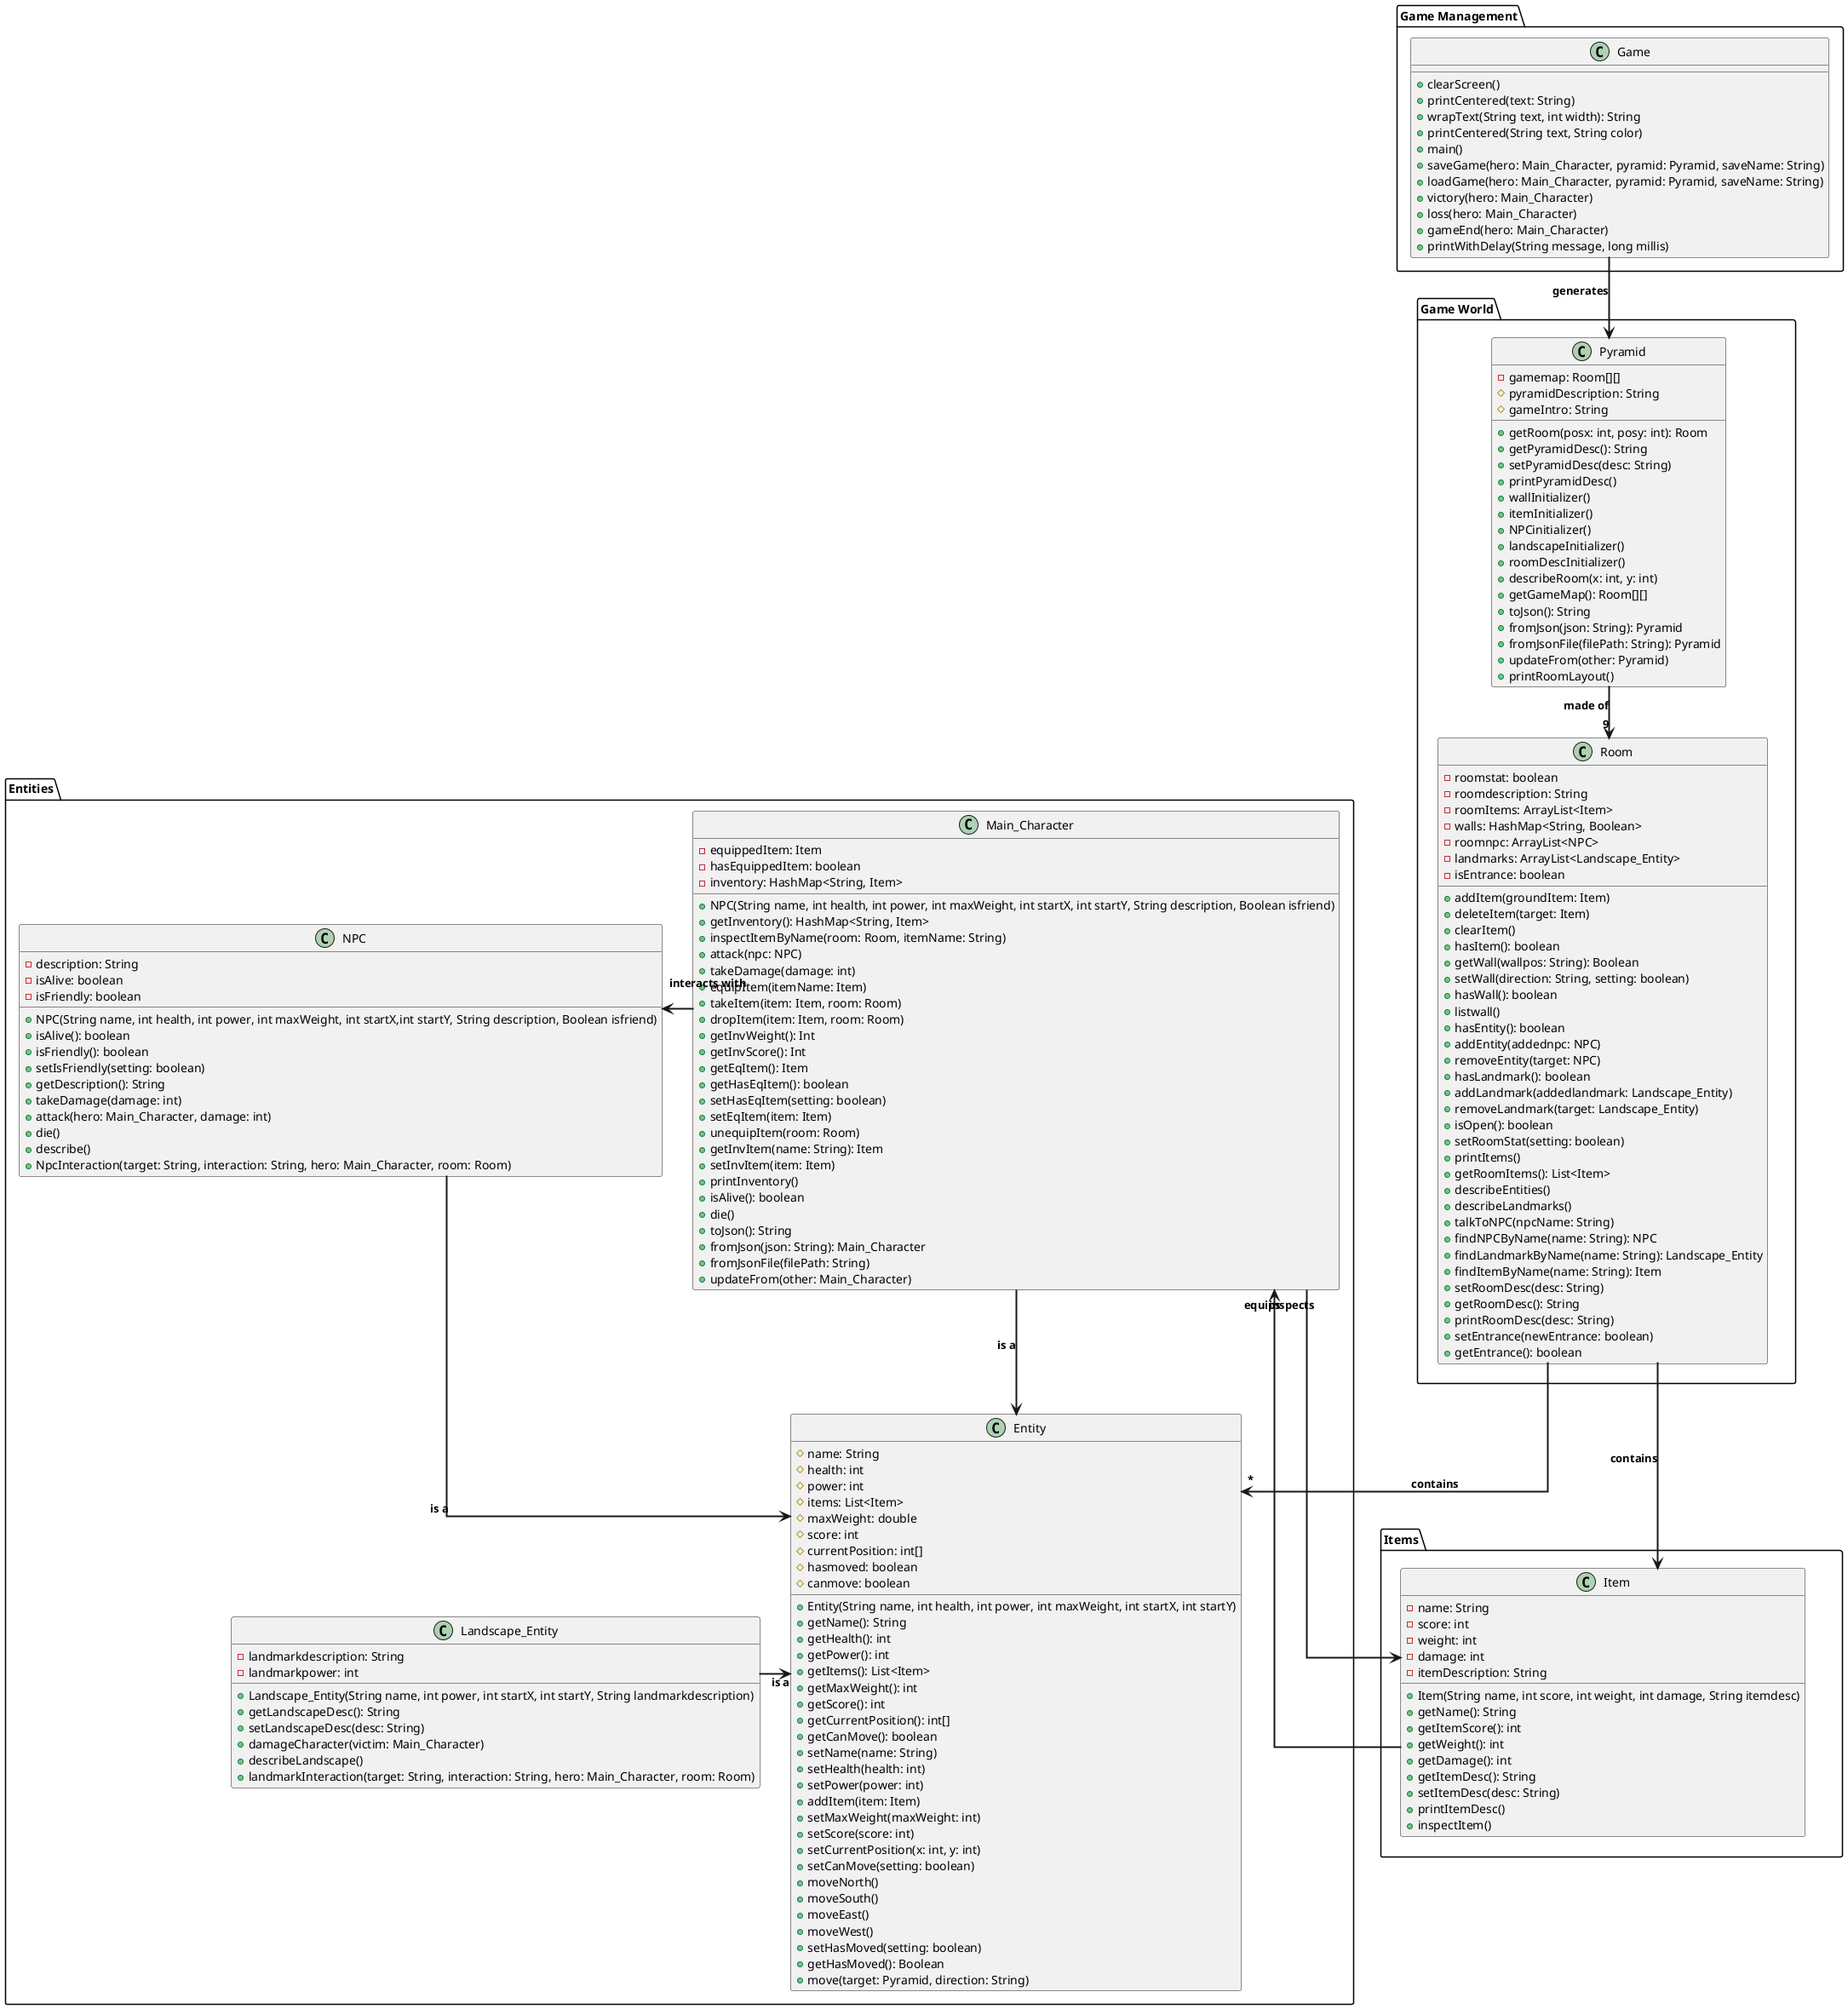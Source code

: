 @startuml Design Class Model
skinparam linetype ortho

skinparam Arrow {
  Thickness 2
  FontStyle Bold
}

package "Game Management" {
  class Game {
      + clearScreen()
      + printCentered(text: String)
      + wrapText(String text, int width): String
      + printCentered(String text, String color)
      + main()
      + saveGame(hero: Main_Character, pyramid: Pyramid, saveName: String)
      + loadGame(hero: Main_Character, pyramid: Pyramid, saveName: String)
      + victory(hero: Main_Character)
      + loss(hero: Main_Character)
      + gameEnd(hero: Main_Character)
      + printWithDelay(String message, long millis) 
  }
}
package "Game World" {
  class Pyramid {
      - gamemap: Room[][]
      # pyramidDescription: String
      # gameIntro: String
      + getRoom(posx: int, posy: int): Room
      + getPyramidDesc(): String
      + setPyramidDesc(desc: String)
      + printPyramidDesc()
      + wallInitializer()
      + itemInitializer()
      + NPCinitializer()
      + landscapeInitializer()
      + roomDescInitializer()
      + describeRoom(x: int, y: int)
      + getGameMap(): Room[][]
      + toJson(): String
      + fromJson(json: String): Pyramid
      + fromJsonFile(filePath: String): Pyramid
      + updateFrom(other: Pyramid)
      + printRoomLayout()
  }
  class Room {
      - roomstat: boolean
      - roomdescription: String
      - roomItems: ArrayList<Item>
      - walls: HashMap<String, Boolean>
      - roomnpc: ArrayList<NPC>
      - landmarks: ArrayList<Landscape_Entity>
      - isEntrance: boolean
      + addItem(groundItem: Item)
      + deleteItem(target: Item)
      + clearItem()
      + hasItem(): boolean
      + getWall(wallpos: String): Boolean
      + setWall(direction: String, setting: boolean)
      + hasWall(): boolean
      + listwall()
      + hasEntity(): boolean
      + addEntity(addednpc: NPC)
      + removeEntity(target: NPC)
      + hasLandmark(): boolean
      + addLandmark(addedlandmark: Landscape_Entity)
      + removeLandmark(target: Landscape_Entity)
      + isOpen(): boolean
      + setRoomStat(setting: boolean)
      + printItems()
      + getRoomItems(): List<Item>
      + describeEntities()
      + describeLandmarks()
      + talkToNPC(npcName: String)
      + findNPCByName(name: String): NPC
      + findLandmarkByName(name: String): Landscape_Entity
      + findItemByName(name: String): Item
      + setRoomDesc(desc: String)
      + getRoomDesc(): String
      + printRoomDesc(desc: String)
      + setEntrance(newEntrance: boolean)
      + getEntrance(): boolean
  }
}
package "Entities" {
  class Entity {
      # name: String
      # health: int
      # power: int
      # items: List<Item>
      # maxWeight: double
      # score: int
      # currentPosition: int[]
      # hasmoved: boolean
      # canmove: boolean
      + Entity(String name, int health, int power, int maxWeight, int startX, int startY)
      + getName(): String
      + getHealth(): int
      + getPower(): int
      + getItems(): List<Item>
      + getMaxWeight(): int
      + getScore(): int
      + getCurrentPosition(): int[]
      + getCanMove(): boolean
      + setName(name: String)
      + setHealth(health: int)
      + setPower(power: int)
      + addItem(item: Item)
      + setMaxWeight(maxWeight: int)
      + setScore(score: int)
      + setCurrentPosition(x: int, y: int)
      + setCanMove(setting: boolean)
      + moveNorth()
      + moveSouth()
      + moveEast()
      + moveWest()
      + setHasMoved(setting: boolean)
      + getHasMoved(): Boolean
      + move(target: Pyramid, direction: String)
  }
  class Main_Character {
      - equippedItem: Item
      - hasEquippedItem: boolean
      - inventory: HashMap<String, Item>
      + NPC(String name, int health, int power, int maxWeight, int startX, int startY, String description, Boolean isfriend)
      + getInventory(): HashMap<String, Item>
      + inspectItemByName(room: Room, itemName: String)
      + attack(npc: NPC)
      + takeDamage(damage: int)
      + equipItem(itemName: Item)
      + takeItem(item: Item, room: Room)
      + dropItem(item: Item, room: Room)
      + getInvWeight(): Int
      + getInvScore(): Int
      + getEqItem(): Item
      + getHasEqItem(): boolean
      + setHasEqItem(setting: boolean)
      + setEqItem(item: Item)
      + unequipItem(room: Room)
      + getInvItem(name: String): Item
      + setInvItem(item: Item)
      + printInventory()
      + isAlive(): boolean
      + die()
      + toJson(): String
      + fromJson(json: String): Main_Character
      + fromJsonFile(filePath: String)
      + updateFrom(other: Main_Character)
  }

  class NPC {
      - description: String
      - isAlive: boolean
      - isFriendly: boolean
      + NPC(String name, int health, int power, int maxWeight, int startX,int startY, String description, Boolean isfriend)
      + isAlive(): boolean
      + isFriendly(): boolean
      + setIsFriendly(setting: boolean)
      + getDescription(): String
      + takeDamage(damage: int)
      + attack(hero: Main_Character, damage: int)
      + die()
      + describe()
      + NpcInteraction(target: String, interaction: String, hero: Main_Character, room: Room)
  }
  
  class Landscape_Entity {
    - landmarkdescription: String
    - landmarkpower: int
    + Landscape_Entity(String name, int power, int startX, int startY, String landmarkdescription)
    + getLandscapeDesc(): String
    + setLandscapeDesc(desc: String)
    + damageCharacter(victim: Main_Character)
    + describeLandscape()
    + landmarkInteraction(target: String, interaction: String, hero: Main_Character, room: Room)
  }
}



package "Items" {
  class Item {
      - name: String
      - score: int
      - weight: int
      - damage: int
      - itemDescription: String
      + Item(String name, int score, int weight, int damage, String itemdesc)
      + getName(): String
      + getItemScore(): int
      + getWeight(): int
      + getDamage(): int
      + getItemDesc(): String
      + setItemDesc(desc: String)
      + printItemDesc()
      + inspectItem()
  }
}

together {
    Game --> Pyramid : generates
    Pyramid --> "9" Room : made of
}

together {
    
    Main_Character "inspects" --> Item
    Item --> "equips" Main_Character
    Main_Character --> "interacts with" NPC
}

together {
    Main_Character --> Entity : is a
    NPC --> Entity : is a
    Landscape_Entity --> Entity : is a
}

together {
    Room --> "*" Entity : contains
    Room --> Item : contains
}


Game -[hidden]down- "Game World"
"Items" -[hidden]right- "Game World"
Landscape_Entity -[hidden]left- Entity
NPC -[hidden]right- Main_Character

@enduml
